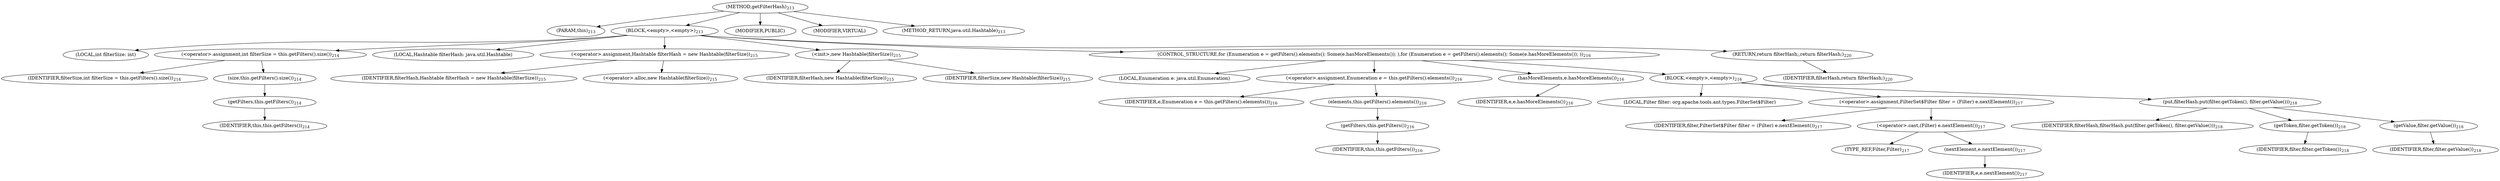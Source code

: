 digraph "getFilterHash" {  
"310" [label = <(METHOD,getFilterHash)<SUB>213</SUB>> ]
"50" [label = <(PARAM,this)<SUB>213</SUB>> ]
"311" [label = <(BLOCK,&lt;empty&gt;,&lt;empty&gt;)<SUB>213</SUB>> ]
"312" [label = <(LOCAL,int filterSize: int)> ]
"313" [label = <(&lt;operator&gt;.assignment,int filterSize = this.getFilters().size())<SUB>214</SUB>> ]
"314" [label = <(IDENTIFIER,filterSize,int filterSize = this.getFilters().size())<SUB>214</SUB>> ]
"315" [label = <(size,this.getFilters().size())<SUB>214</SUB>> ]
"316" [label = <(getFilters,this.getFilters())<SUB>214</SUB>> ]
"49" [label = <(IDENTIFIER,this,this.getFilters())<SUB>214</SUB>> ]
"52" [label = <(LOCAL,Hashtable filterHash: java.util.Hashtable)> ]
"317" [label = <(&lt;operator&gt;.assignment,Hashtable filterHash = new Hashtable(filterSize))<SUB>215</SUB>> ]
"318" [label = <(IDENTIFIER,filterHash,Hashtable filterHash = new Hashtable(filterSize))<SUB>215</SUB>> ]
"319" [label = <(&lt;operator&gt;.alloc,new Hashtable(filterSize))<SUB>215</SUB>> ]
"320" [label = <(&lt;init&gt;,new Hashtable(filterSize))<SUB>215</SUB>> ]
"51" [label = <(IDENTIFIER,filterHash,new Hashtable(filterSize))<SUB>215</SUB>> ]
"321" [label = <(IDENTIFIER,filterSize,new Hashtable(filterSize))<SUB>215</SUB>> ]
"322" [label = <(CONTROL_STRUCTURE,for (Enumeration e = getFilters().elements(); Some(e.hasMoreElements()); ),for (Enumeration e = getFilters().elements(); Some(e.hasMoreElements()); ))<SUB>216</SUB>> ]
"323" [label = <(LOCAL,Enumeration e: java.util.Enumeration)> ]
"324" [label = <(&lt;operator&gt;.assignment,Enumeration e = this.getFilters().elements())<SUB>216</SUB>> ]
"325" [label = <(IDENTIFIER,e,Enumeration e = this.getFilters().elements())<SUB>216</SUB>> ]
"326" [label = <(elements,this.getFilters().elements())<SUB>216</SUB>> ]
"327" [label = <(getFilters,this.getFilters())<SUB>216</SUB>> ]
"53" [label = <(IDENTIFIER,this,this.getFilters())<SUB>216</SUB>> ]
"328" [label = <(hasMoreElements,e.hasMoreElements())<SUB>216</SUB>> ]
"329" [label = <(IDENTIFIER,e,e.hasMoreElements())<SUB>216</SUB>> ]
"330" [label = <(BLOCK,&lt;empty&gt;,&lt;empty&gt;)<SUB>216</SUB>> ]
"331" [label = <(LOCAL,Filter filter: org.apache.tools.ant.types.FilterSet$Filter)> ]
"332" [label = <(&lt;operator&gt;.assignment,FilterSet$Filter filter = (Filter) e.nextElement())<SUB>217</SUB>> ]
"333" [label = <(IDENTIFIER,filter,FilterSet$Filter filter = (Filter) e.nextElement())<SUB>217</SUB>> ]
"334" [label = <(&lt;operator&gt;.cast,(Filter) e.nextElement())<SUB>217</SUB>> ]
"335" [label = <(TYPE_REF,Filter,Filter)<SUB>217</SUB>> ]
"336" [label = <(nextElement,e.nextElement())<SUB>217</SUB>> ]
"337" [label = <(IDENTIFIER,e,e.nextElement())<SUB>217</SUB>> ]
"338" [label = <(put,filterHash.put(filter.getToken(), filter.getValue()))<SUB>218</SUB>> ]
"339" [label = <(IDENTIFIER,filterHash,filterHash.put(filter.getToken(), filter.getValue()))<SUB>218</SUB>> ]
"340" [label = <(getToken,filter.getToken())<SUB>218</SUB>> ]
"341" [label = <(IDENTIFIER,filter,filter.getToken())<SUB>218</SUB>> ]
"342" [label = <(getValue,filter.getValue())<SUB>218</SUB>> ]
"343" [label = <(IDENTIFIER,filter,filter.getValue())<SUB>218</SUB>> ]
"344" [label = <(RETURN,return filterHash;,return filterHash;)<SUB>220</SUB>> ]
"345" [label = <(IDENTIFIER,filterHash,return filterHash;)<SUB>220</SUB>> ]
"346" [label = <(MODIFIER,PUBLIC)> ]
"347" [label = <(MODIFIER,VIRTUAL)> ]
"348" [label = <(METHOD_RETURN,java.util.Hashtable)<SUB>213</SUB>> ]
  "310" -> "50" 
  "310" -> "311" 
  "310" -> "346" 
  "310" -> "347" 
  "310" -> "348" 
  "311" -> "312" 
  "311" -> "313" 
  "311" -> "52" 
  "311" -> "317" 
  "311" -> "320" 
  "311" -> "322" 
  "311" -> "344" 
  "313" -> "314" 
  "313" -> "315" 
  "315" -> "316" 
  "316" -> "49" 
  "317" -> "318" 
  "317" -> "319" 
  "320" -> "51" 
  "320" -> "321" 
  "322" -> "323" 
  "322" -> "324" 
  "322" -> "328" 
  "322" -> "330" 
  "324" -> "325" 
  "324" -> "326" 
  "326" -> "327" 
  "327" -> "53" 
  "328" -> "329" 
  "330" -> "331" 
  "330" -> "332" 
  "330" -> "338" 
  "332" -> "333" 
  "332" -> "334" 
  "334" -> "335" 
  "334" -> "336" 
  "336" -> "337" 
  "338" -> "339" 
  "338" -> "340" 
  "338" -> "342" 
  "340" -> "341" 
  "342" -> "343" 
  "344" -> "345" 
}

